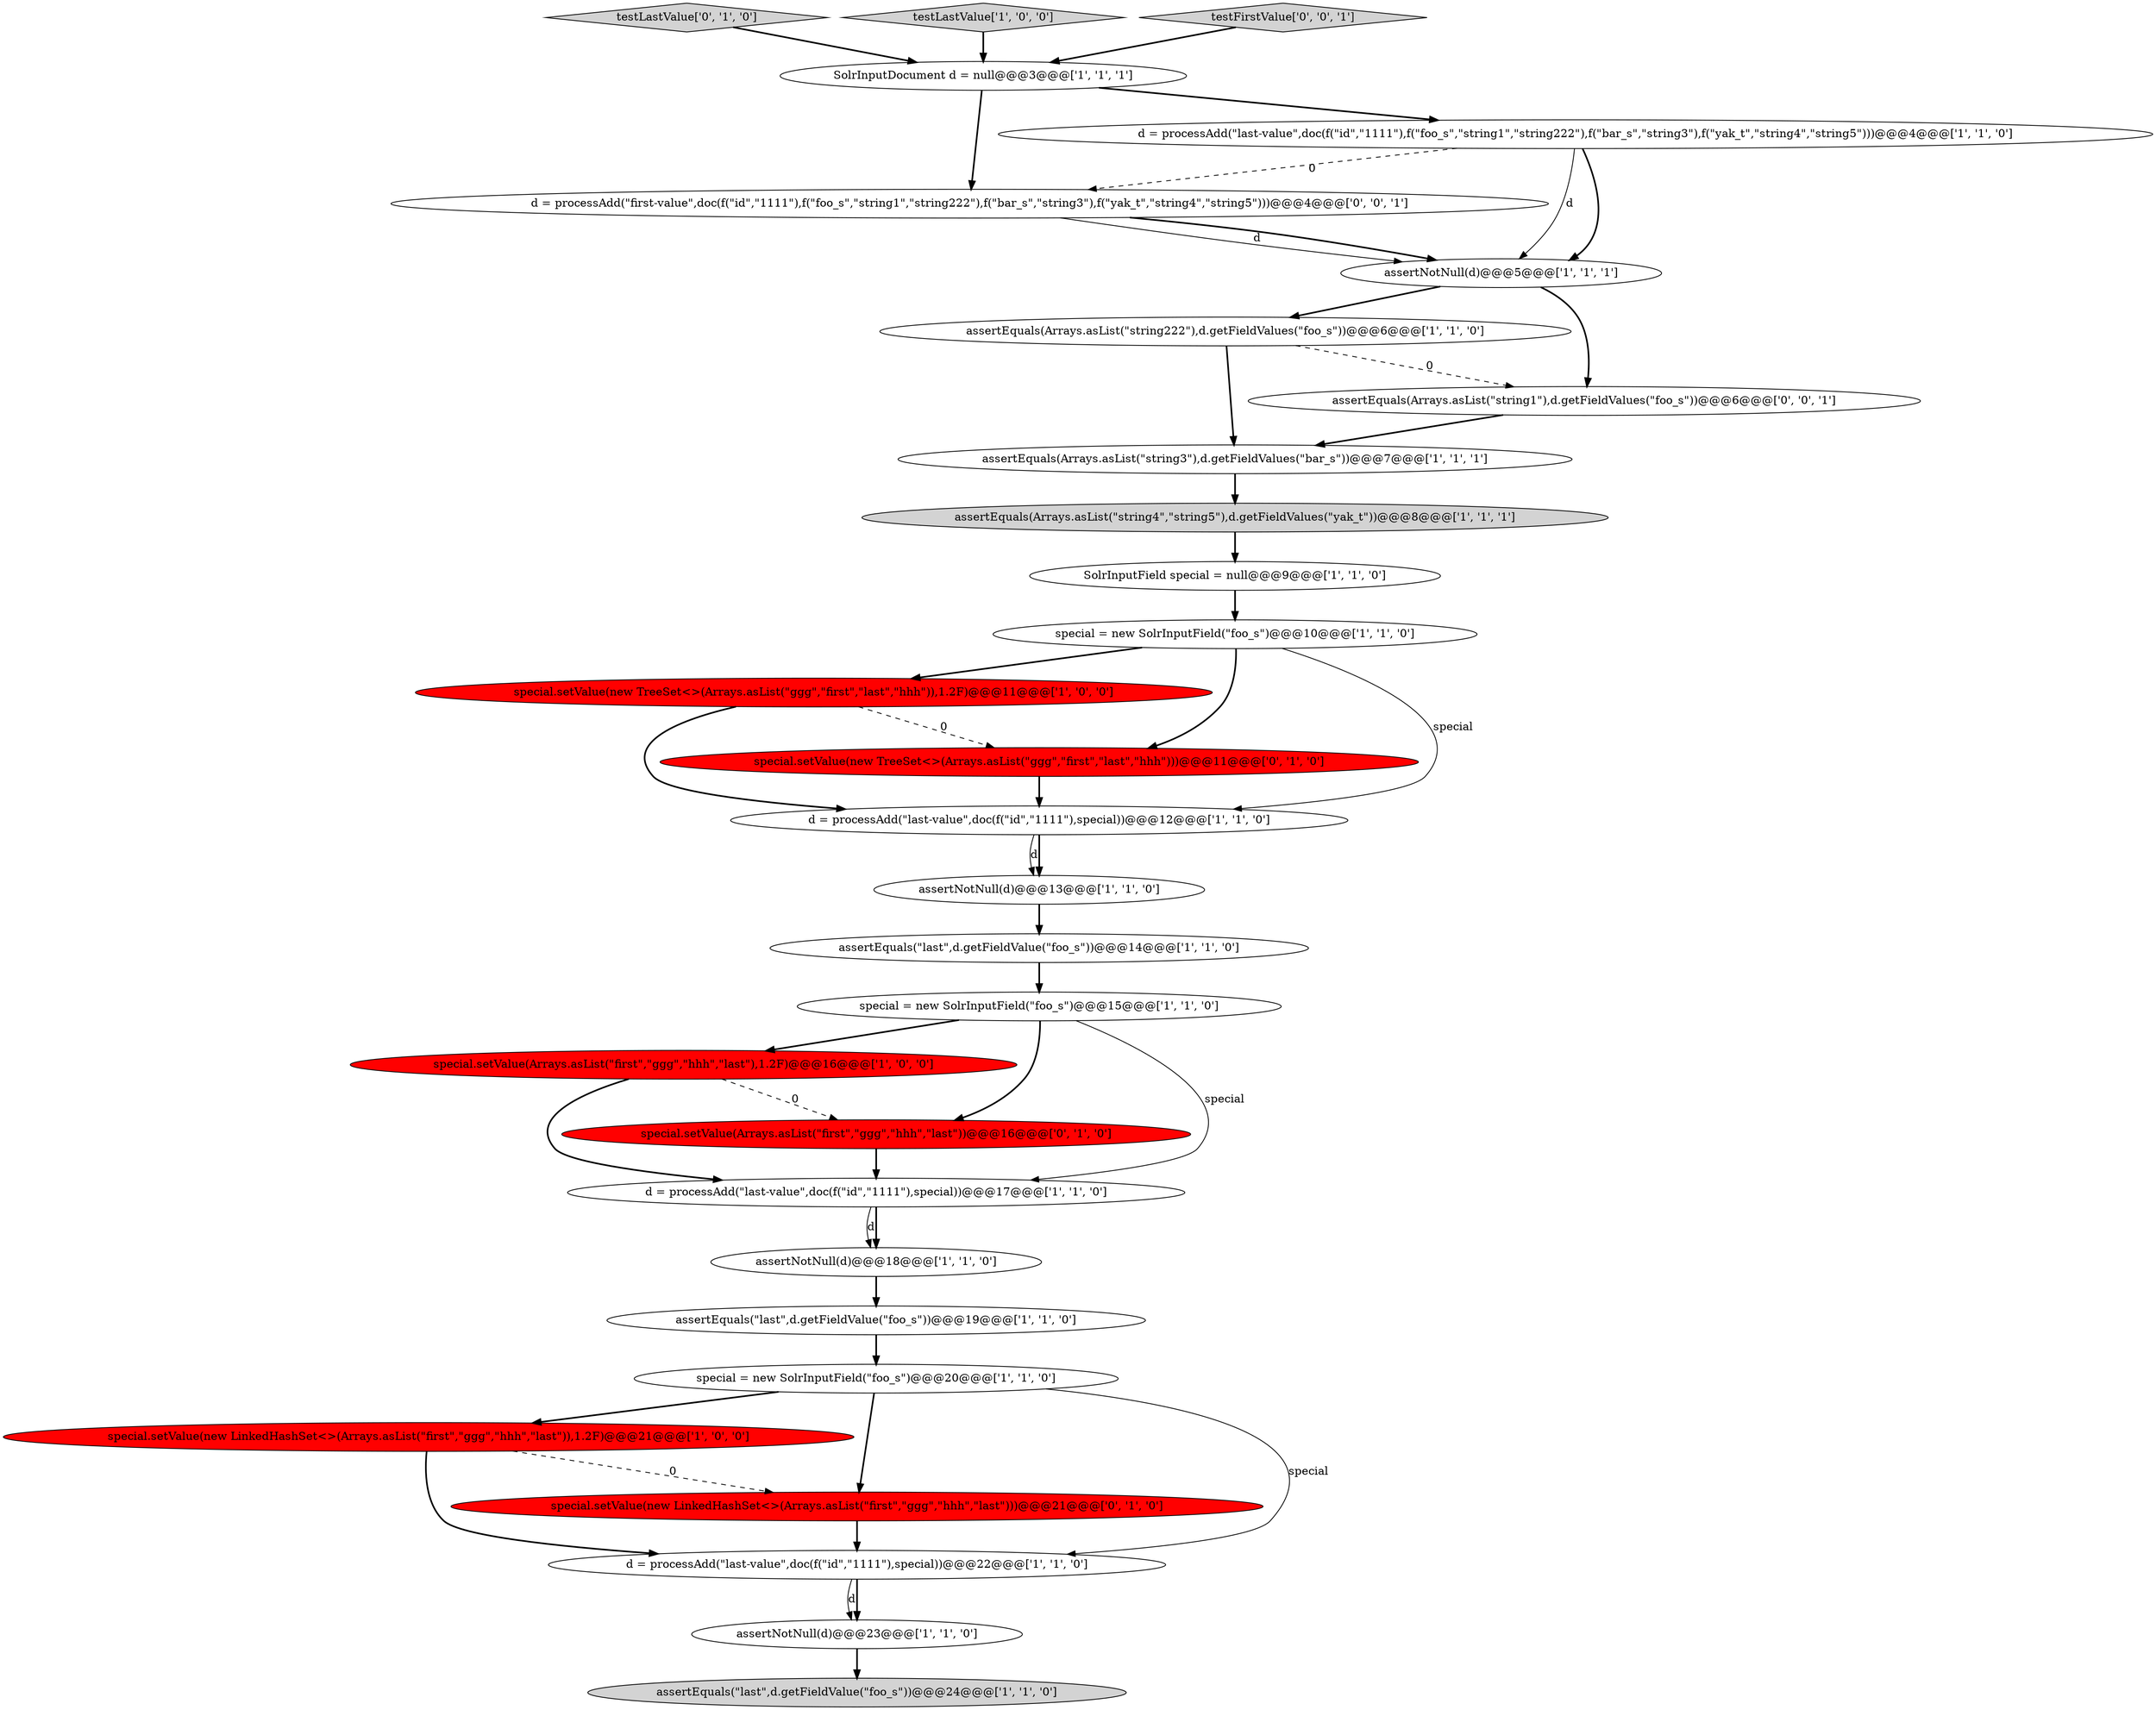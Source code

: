 digraph {
10 [style = filled, label = "SolrInputField special = null@@@9@@@['1', '1', '0']", fillcolor = white, shape = ellipse image = "AAA0AAABBB1BBB"];
3 [style = filled, label = "special.setValue(new TreeSet<>(Arrays.asList(\"ggg\",\"first\",\"last\",\"hhh\")),1.2F)@@@11@@@['1', '0', '0']", fillcolor = red, shape = ellipse image = "AAA1AAABBB1BBB"];
24 [style = filled, label = "special.setValue(Arrays.asList(\"first\",\"ggg\",\"hhh\",\"last\"))@@@16@@@['0', '1', '0']", fillcolor = red, shape = ellipse image = "AAA1AAABBB2BBB"];
1 [style = filled, label = "assertNotNull(d)@@@13@@@['1', '1', '0']", fillcolor = white, shape = ellipse image = "AAA0AAABBB1BBB"];
4 [style = filled, label = "special.setValue(Arrays.asList(\"first\",\"ggg\",\"hhh\",\"last\"),1.2F)@@@16@@@['1', '0', '0']", fillcolor = red, shape = ellipse image = "AAA1AAABBB1BBB"];
13 [style = filled, label = "d = processAdd(\"last-value\",doc(f(\"id\",\"1111\"),special))@@@22@@@['1', '1', '0']", fillcolor = white, shape = ellipse image = "AAA0AAABBB1BBB"];
7 [style = filled, label = "assertNotNull(d)@@@5@@@['1', '1', '1']", fillcolor = white, shape = ellipse image = "AAA0AAABBB1BBB"];
15 [style = filled, label = "assertEquals(Arrays.asList(\"string222\"),d.getFieldValues(\"foo_s\"))@@@6@@@['1', '1', '0']", fillcolor = white, shape = ellipse image = "AAA0AAABBB1BBB"];
17 [style = filled, label = "assertEquals(\"last\",d.getFieldValue(\"foo_s\"))@@@19@@@['1', '1', '0']", fillcolor = white, shape = ellipse image = "AAA0AAABBB1BBB"];
28 [style = filled, label = "d = processAdd(\"first-value\",doc(f(\"id\",\"1111\"),f(\"foo_s\",\"string1\",\"string222\"),f(\"bar_s\",\"string3\"),f(\"yak_t\",\"string4\",\"string5\")))@@@4@@@['0', '0', '1']", fillcolor = white, shape = ellipse image = "AAA0AAABBB3BBB"];
26 [style = filled, label = "testLastValue['0', '1', '0']", fillcolor = lightgray, shape = diamond image = "AAA0AAABBB2BBB"];
6 [style = filled, label = "d = processAdd(\"last-value\",doc(f(\"id\",\"1111\"),special))@@@17@@@['1', '1', '0']", fillcolor = white, shape = ellipse image = "AAA0AAABBB1BBB"];
21 [style = filled, label = "testLastValue['1', '0', '0']", fillcolor = lightgray, shape = diamond image = "AAA0AAABBB1BBB"];
18 [style = filled, label = "assertEquals(Arrays.asList(\"string4\",\"string5\"),d.getFieldValues(\"yak_t\"))@@@8@@@['1', '1', '1']", fillcolor = lightgray, shape = ellipse image = "AAA0AAABBB1BBB"];
0 [style = filled, label = "assertEquals(\"last\",d.getFieldValue(\"foo_s\"))@@@24@@@['1', '1', '0']", fillcolor = lightgray, shape = ellipse image = "AAA0AAABBB1BBB"];
16 [style = filled, label = "special = new SolrInputField(\"foo_s\")@@@15@@@['1', '1', '0']", fillcolor = white, shape = ellipse image = "AAA0AAABBB1BBB"];
12 [style = filled, label = "SolrInputDocument d = null@@@3@@@['1', '1', '1']", fillcolor = white, shape = ellipse image = "AAA0AAABBB1BBB"];
14 [style = filled, label = "special = new SolrInputField(\"foo_s\")@@@10@@@['1', '1', '0']", fillcolor = white, shape = ellipse image = "AAA0AAABBB1BBB"];
22 [style = filled, label = "d = processAdd(\"last-value\",doc(f(\"id\",\"1111\"),special))@@@12@@@['1', '1', '0']", fillcolor = white, shape = ellipse image = "AAA0AAABBB1BBB"];
23 [style = filled, label = "special.setValue(new TreeSet<>(Arrays.asList(\"ggg\",\"first\",\"last\",\"hhh\")))@@@11@@@['0', '1', '0']", fillcolor = red, shape = ellipse image = "AAA1AAABBB2BBB"];
2 [style = filled, label = "special.setValue(new LinkedHashSet<>(Arrays.asList(\"first\",\"ggg\",\"hhh\",\"last\")),1.2F)@@@21@@@['1', '0', '0']", fillcolor = red, shape = ellipse image = "AAA1AAABBB1BBB"];
8 [style = filled, label = "assertNotNull(d)@@@23@@@['1', '1', '0']", fillcolor = white, shape = ellipse image = "AAA0AAABBB1BBB"];
20 [style = filled, label = "special = new SolrInputField(\"foo_s\")@@@20@@@['1', '1', '0']", fillcolor = white, shape = ellipse image = "AAA0AAABBB1BBB"];
29 [style = filled, label = "assertEquals(Arrays.asList(\"string1\"),d.getFieldValues(\"foo_s\"))@@@6@@@['0', '0', '1']", fillcolor = white, shape = ellipse image = "AAA0AAABBB3BBB"];
25 [style = filled, label = "special.setValue(new LinkedHashSet<>(Arrays.asList(\"first\",\"ggg\",\"hhh\",\"last\")))@@@21@@@['0', '1', '0']", fillcolor = red, shape = ellipse image = "AAA1AAABBB2BBB"];
5 [style = filled, label = "assertEquals(\"last\",d.getFieldValue(\"foo_s\"))@@@14@@@['1', '1', '0']", fillcolor = white, shape = ellipse image = "AAA0AAABBB1BBB"];
27 [style = filled, label = "testFirstValue['0', '0', '1']", fillcolor = lightgray, shape = diamond image = "AAA0AAABBB3BBB"];
19 [style = filled, label = "assertEquals(Arrays.asList(\"string3\"),d.getFieldValues(\"bar_s\"))@@@7@@@['1', '1', '1']", fillcolor = white, shape = ellipse image = "AAA0AAABBB1BBB"];
9 [style = filled, label = "d = processAdd(\"last-value\",doc(f(\"id\",\"1111\"),f(\"foo_s\",\"string1\",\"string222\"),f(\"bar_s\",\"string3\"),f(\"yak_t\",\"string4\",\"string5\")))@@@4@@@['1', '1', '0']", fillcolor = white, shape = ellipse image = "AAA0AAABBB1BBB"];
11 [style = filled, label = "assertNotNull(d)@@@18@@@['1', '1', '0']", fillcolor = white, shape = ellipse image = "AAA0AAABBB1BBB"];
1->5 [style = bold, label=""];
14->3 [style = bold, label=""];
6->11 [style = solid, label="d"];
19->18 [style = bold, label=""];
12->28 [style = bold, label=""];
27->12 [style = bold, label=""];
10->14 [style = bold, label=""];
4->6 [style = bold, label=""];
25->13 [style = bold, label=""];
16->24 [style = bold, label=""];
22->1 [style = solid, label="d"];
9->28 [style = dashed, label="0"];
28->7 [style = bold, label=""];
16->6 [style = solid, label="special"];
15->29 [style = dashed, label="0"];
9->7 [style = bold, label=""];
12->9 [style = bold, label=""];
15->19 [style = bold, label=""];
3->22 [style = bold, label=""];
20->25 [style = bold, label=""];
2->13 [style = bold, label=""];
20->2 [style = bold, label=""];
21->12 [style = bold, label=""];
5->16 [style = bold, label=""];
8->0 [style = bold, label=""];
3->23 [style = dashed, label="0"];
26->12 [style = bold, label=""];
23->22 [style = bold, label=""];
29->19 [style = bold, label=""];
18->10 [style = bold, label=""];
14->23 [style = bold, label=""];
14->22 [style = solid, label="special"];
28->7 [style = solid, label="d"];
6->11 [style = bold, label=""];
20->13 [style = solid, label="special"];
2->25 [style = dashed, label="0"];
7->15 [style = bold, label=""];
11->17 [style = bold, label=""];
13->8 [style = solid, label="d"];
22->1 [style = bold, label=""];
4->24 [style = dashed, label="0"];
16->4 [style = bold, label=""];
13->8 [style = bold, label=""];
9->7 [style = solid, label="d"];
24->6 [style = bold, label=""];
17->20 [style = bold, label=""];
7->29 [style = bold, label=""];
}
